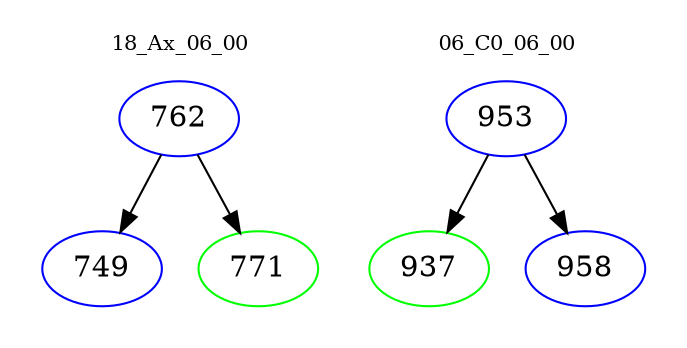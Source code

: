 digraph{
subgraph cluster_0 {
color = white
label = "18_Ax_06_00";
fontsize=10;
T0_762 [label="762", color="blue"]
T0_762 -> T0_749 [color="black"]
T0_749 [label="749", color="blue"]
T0_762 -> T0_771 [color="black"]
T0_771 [label="771", color="green"]
}
subgraph cluster_1 {
color = white
label = "06_C0_06_00";
fontsize=10;
T1_953 [label="953", color="blue"]
T1_953 -> T1_937 [color="black"]
T1_937 [label="937", color="green"]
T1_953 -> T1_958 [color="black"]
T1_958 [label="958", color="blue"]
}
}
